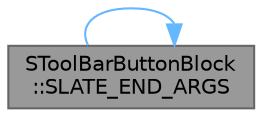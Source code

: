 digraph "SToolBarButtonBlock::SLATE_END_ARGS"
{
 // INTERACTIVE_SVG=YES
 // LATEX_PDF_SIZE
  bgcolor="transparent";
  edge [fontname=Helvetica,fontsize=10,labelfontname=Helvetica,labelfontsize=10];
  node [fontname=Helvetica,fontsize=10,shape=box,height=0.2,width=0.4];
  rankdir="LR";
  Node1 [id="Node000001",label="SToolBarButtonBlock\l::SLATE_END_ARGS",height=0.2,width=0.4,color="gray40", fillcolor="grey60", style="filled", fontcolor="black",tooltip="Builds this MultiBlock widget up from the MultiBlock associated with it."];
  Node1 -> Node1 [id="edge1_Node000001_Node000001",color="steelblue1",style="solid",tooltip=" "];
}
